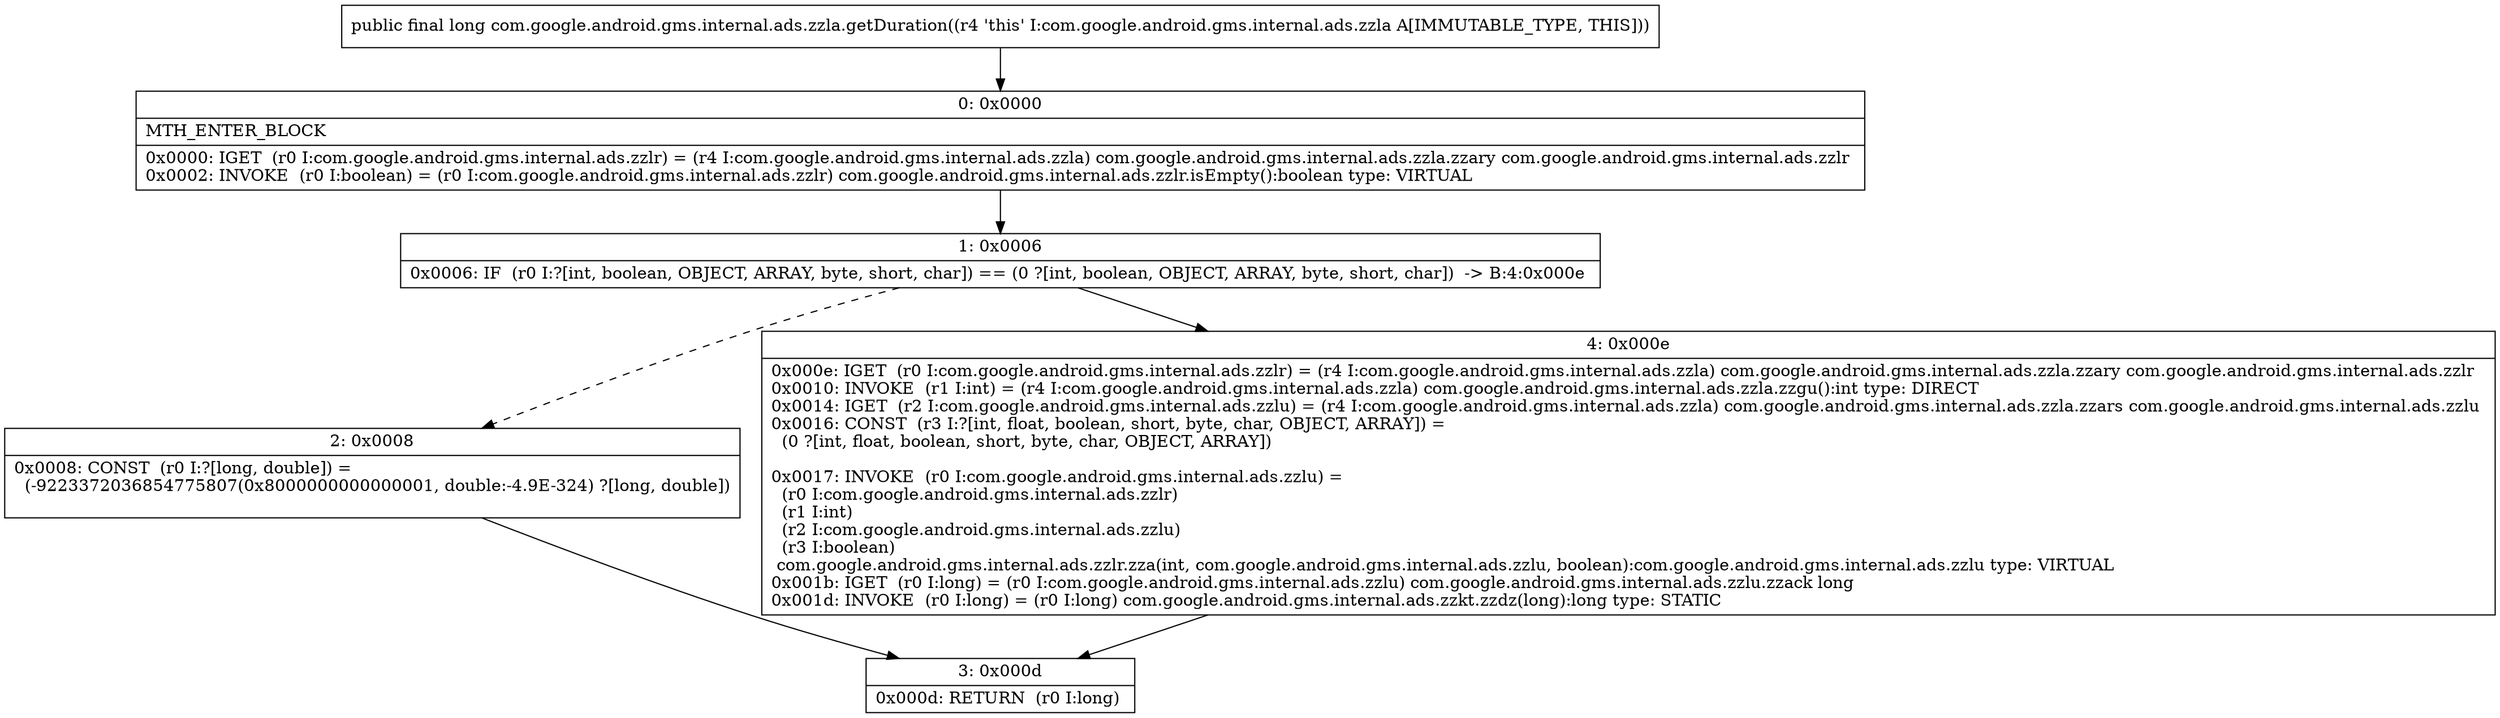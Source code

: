 digraph "CFG forcom.google.android.gms.internal.ads.zzla.getDuration()J" {
Node_0 [shape=record,label="{0\:\ 0x0000|MTH_ENTER_BLOCK\l|0x0000: IGET  (r0 I:com.google.android.gms.internal.ads.zzlr) = (r4 I:com.google.android.gms.internal.ads.zzla) com.google.android.gms.internal.ads.zzla.zzary com.google.android.gms.internal.ads.zzlr \l0x0002: INVOKE  (r0 I:boolean) = (r0 I:com.google.android.gms.internal.ads.zzlr) com.google.android.gms.internal.ads.zzlr.isEmpty():boolean type: VIRTUAL \l}"];
Node_1 [shape=record,label="{1\:\ 0x0006|0x0006: IF  (r0 I:?[int, boolean, OBJECT, ARRAY, byte, short, char]) == (0 ?[int, boolean, OBJECT, ARRAY, byte, short, char])  \-\> B:4:0x000e \l}"];
Node_2 [shape=record,label="{2\:\ 0x0008|0x0008: CONST  (r0 I:?[long, double]) = \l  (\-9223372036854775807(0x8000000000000001, double:\-4.9E\-324) ?[long, double])\l \l}"];
Node_3 [shape=record,label="{3\:\ 0x000d|0x000d: RETURN  (r0 I:long) \l}"];
Node_4 [shape=record,label="{4\:\ 0x000e|0x000e: IGET  (r0 I:com.google.android.gms.internal.ads.zzlr) = (r4 I:com.google.android.gms.internal.ads.zzla) com.google.android.gms.internal.ads.zzla.zzary com.google.android.gms.internal.ads.zzlr \l0x0010: INVOKE  (r1 I:int) = (r4 I:com.google.android.gms.internal.ads.zzla) com.google.android.gms.internal.ads.zzla.zzgu():int type: DIRECT \l0x0014: IGET  (r2 I:com.google.android.gms.internal.ads.zzlu) = (r4 I:com.google.android.gms.internal.ads.zzla) com.google.android.gms.internal.ads.zzla.zzars com.google.android.gms.internal.ads.zzlu \l0x0016: CONST  (r3 I:?[int, float, boolean, short, byte, char, OBJECT, ARRAY]) = \l  (0 ?[int, float, boolean, short, byte, char, OBJECT, ARRAY])\l \l0x0017: INVOKE  (r0 I:com.google.android.gms.internal.ads.zzlu) = \l  (r0 I:com.google.android.gms.internal.ads.zzlr)\l  (r1 I:int)\l  (r2 I:com.google.android.gms.internal.ads.zzlu)\l  (r3 I:boolean)\l com.google.android.gms.internal.ads.zzlr.zza(int, com.google.android.gms.internal.ads.zzlu, boolean):com.google.android.gms.internal.ads.zzlu type: VIRTUAL \l0x001b: IGET  (r0 I:long) = (r0 I:com.google.android.gms.internal.ads.zzlu) com.google.android.gms.internal.ads.zzlu.zzack long \l0x001d: INVOKE  (r0 I:long) = (r0 I:long) com.google.android.gms.internal.ads.zzkt.zzdz(long):long type: STATIC \l}"];
MethodNode[shape=record,label="{public final long com.google.android.gms.internal.ads.zzla.getDuration((r4 'this' I:com.google.android.gms.internal.ads.zzla A[IMMUTABLE_TYPE, THIS])) }"];
MethodNode -> Node_0;
Node_0 -> Node_1;
Node_1 -> Node_2[style=dashed];
Node_1 -> Node_4;
Node_2 -> Node_3;
Node_4 -> Node_3;
}

